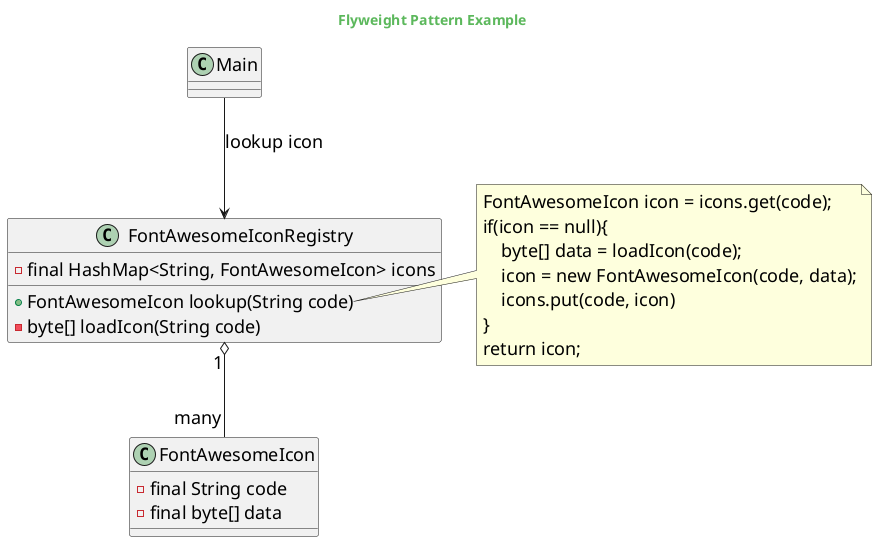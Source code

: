 @startuml

skinparam backgroundcolor transparent
skinparam classFontSize 18
skinparam noteFontSize 18
skinparam arrowFontSize 18
skinparam classAttributeFontSize 18

skinparam titleFontColor #5cb85c

Title Flyweight Pattern Example

class FontAwesomeIcon {
    - final String code
    - final byte[] data
}

class FontAwesomeIconRegistry{
    - final HashMap<String, FontAwesomeIcon> icons
    + FontAwesomeIcon lookup(String code)
    - byte[] loadIcon(String code)
}

FontAwesomeIconRegistry "1" o-- "many" FontAwesomeIcon

note right of FontAwesomeIconRegistry::lookup
    FontAwesomeIcon icon = icons.get(code);
    if(icon == null){
        byte[] data = loadIcon(code);
        icon = new FontAwesomeIcon(code, data);
        icons.put(code, icon)
    }
    return icon;
end note

class Main

Main --> FontAwesomeIconRegistry:lookup icon
@enduml